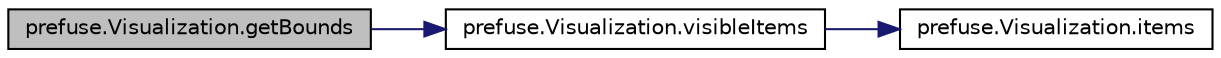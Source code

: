 digraph G
{
  edge [fontname="Helvetica",fontsize="10",labelfontname="Helvetica",labelfontsize="10"];
  node [fontname="Helvetica",fontsize="10",shape=record];
  rankdir="LR";
  Node1 [label="prefuse.Visualization.getBounds",height=0.2,width=0.4,color="black", fillcolor="grey75", style="filled" fontcolor="black"];
  Node1 -> Node2 [color="midnightblue",fontsize="10",style="solid"];
  Node2 [label="prefuse.Visualization.visibleItems",height=0.2,width=0.4,color="black", fillcolor="white", style="filled",URL="$classprefuse_1_1_visualization.html#a5fc7d32d717504042c7b5ee45c41b739"];
  Node2 -> Node3 [color="midnightblue",fontsize="10",style="solid"];
  Node3 [label="prefuse.Visualization.items",height=0.2,width=0.4,color="black", fillcolor="white", style="filled",URL="$classprefuse_1_1_visualization.html#a629a8a531883c3329d2cab70e8ad7e06"];
}
